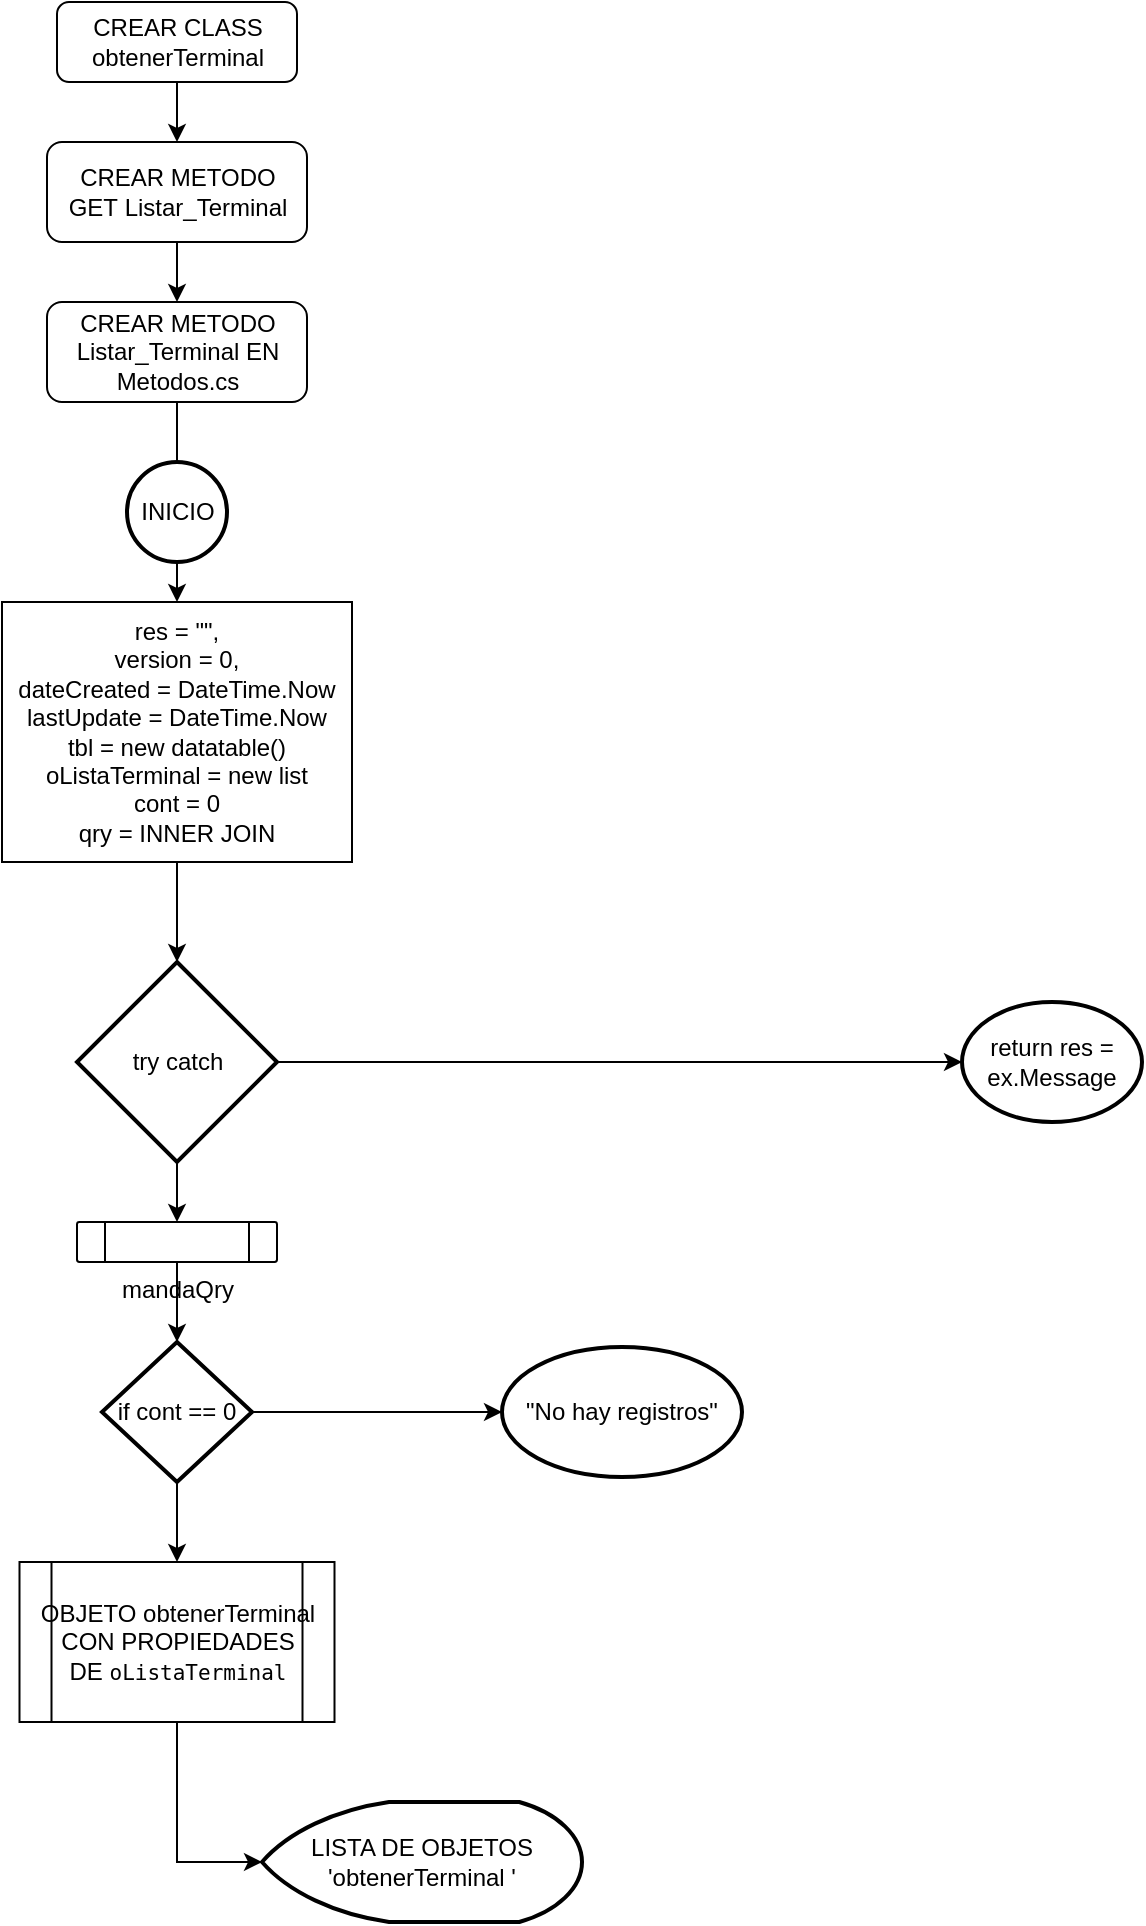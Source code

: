 <mxfile version="22.1.18" type="github">
  <diagram id="C5RBs43oDa-KdzZeNtuy" name="Page-1">
    <mxGraphModel dx="1121" dy="735" grid="1" gridSize="10" guides="1" tooltips="1" connect="1" arrows="1" fold="1" page="1" pageScale="1" pageWidth="827" pageHeight="1169" math="0" shadow="0">
      <root>
        <mxCell id="WIyWlLk6GJQsqaUBKTNV-0" />
        <mxCell id="WIyWlLk6GJQsqaUBKTNV-1" parent="WIyWlLk6GJQsqaUBKTNV-0" />
        <mxCell id="Iqlkm1gyf8qVNkgm4pbM-0" style="edgeStyle=orthogonalEdgeStyle;rounded=0;orthogonalLoop=1;jettySize=auto;html=1;exitX=0.5;exitY=1;exitDx=0;exitDy=0;entryX=0.5;entryY=0;entryDx=0;entryDy=0;" edge="1" parent="WIyWlLk6GJQsqaUBKTNV-1" source="Iqlkm1gyf8qVNkgm4pbM-1" target="Iqlkm1gyf8qVNkgm4pbM-3">
          <mxGeometry relative="1" as="geometry" />
        </mxCell>
        <mxCell id="Iqlkm1gyf8qVNkgm4pbM-1" value="CREAR CLASS obtenerTerminal" style="rounded=1;whiteSpace=wrap;html=1;fontSize=12;glass=0;strokeWidth=1;shadow=0;" vertex="1" parent="WIyWlLk6GJQsqaUBKTNV-1">
          <mxGeometry x="67.5" width="120" height="40" as="geometry" />
        </mxCell>
        <mxCell id="Iqlkm1gyf8qVNkgm4pbM-2" style="edgeStyle=orthogonalEdgeStyle;rounded=0;orthogonalLoop=1;jettySize=auto;html=1;exitX=0.5;exitY=1;exitDx=0;exitDy=0;entryX=0.5;entryY=0;entryDx=0;entryDy=0;" edge="1" parent="WIyWlLk6GJQsqaUBKTNV-1" source="Iqlkm1gyf8qVNkgm4pbM-3" target="Iqlkm1gyf8qVNkgm4pbM-5">
          <mxGeometry relative="1" as="geometry" />
        </mxCell>
        <mxCell id="Iqlkm1gyf8qVNkgm4pbM-3" value="CREAR METODO GET&amp;nbsp;Listar_Terminal" style="rounded=1;whiteSpace=wrap;html=1;" vertex="1" parent="WIyWlLk6GJQsqaUBKTNV-1">
          <mxGeometry x="62.5" y="70" width="130" height="50" as="geometry" />
        </mxCell>
        <mxCell id="Iqlkm1gyf8qVNkgm4pbM-4" value="" style="edgeStyle=orthogonalEdgeStyle;rounded=0;orthogonalLoop=1;jettySize=auto;html=1;" edge="1" parent="WIyWlLk6GJQsqaUBKTNV-1" source="Iqlkm1gyf8qVNkgm4pbM-5" target="Iqlkm1gyf8qVNkgm4pbM-8">
          <mxGeometry relative="1" as="geometry" />
        </mxCell>
        <mxCell id="Iqlkm1gyf8qVNkgm4pbM-5" value="CREAR METODO Listar_Terminal EN Metodos.cs" style="rounded=1;whiteSpace=wrap;html=1;" vertex="1" parent="WIyWlLk6GJQsqaUBKTNV-1">
          <mxGeometry x="62.5" y="150" width="130" height="50" as="geometry" />
        </mxCell>
        <mxCell id="Iqlkm1gyf8qVNkgm4pbM-6" value="INICIO" style="strokeWidth=2;html=1;shape=mxgraph.flowchart.start_2;whiteSpace=wrap;" vertex="1" parent="WIyWlLk6GJQsqaUBKTNV-1">
          <mxGeometry x="102.5" y="230" width="50" height="50" as="geometry" />
        </mxCell>
        <mxCell id="Iqlkm1gyf8qVNkgm4pbM-7" value="" style="edgeStyle=orthogonalEdgeStyle;rounded=0;orthogonalLoop=1;jettySize=auto;html=1;" edge="1" parent="WIyWlLk6GJQsqaUBKTNV-1" source="Iqlkm1gyf8qVNkgm4pbM-8" target="Iqlkm1gyf8qVNkgm4pbM-10">
          <mxGeometry relative="1" as="geometry" />
        </mxCell>
        <mxCell id="Iqlkm1gyf8qVNkgm4pbM-8" value="res = &quot;&quot;,&lt;br&gt;version = 0,&lt;br&gt;dateCreated = DateTime.Now&lt;br&gt;lastUpdate = DateTime.Now&lt;br&gt;tbl = new datatable()&lt;br&gt;oListaTerminal = new list&lt;br&gt;cont = 0&lt;br&gt;qry = INNER JOIN" style="rounded=0;whiteSpace=wrap;html=1;" vertex="1" parent="WIyWlLk6GJQsqaUBKTNV-1">
          <mxGeometry x="40" y="300" width="175" height="130" as="geometry" />
        </mxCell>
        <mxCell id="Iqlkm1gyf8qVNkgm4pbM-9" style="edgeStyle=orthogonalEdgeStyle;rounded=0;orthogonalLoop=1;jettySize=auto;html=1;exitX=0.5;exitY=1;exitDx=0;exitDy=0;exitPerimeter=0;entryX=0.5;entryY=0;entryDx=0;entryDy=0;" edge="1" parent="WIyWlLk6GJQsqaUBKTNV-1" source="Iqlkm1gyf8qVNkgm4pbM-10" target="Iqlkm1gyf8qVNkgm4pbM-12">
          <mxGeometry relative="1" as="geometry" />
        </mxCell>
        <mxCell id="Iqlkm1gyf8qVNkgm4pbM-10" value="try catch" style="strokeWidth=2;html=1;shape=mxgraph.flowchart.decision;whiteSpace=wrap;" vertex="1" parent="WIyWlLk6GJQsqaUBKTNV-1">
          <mxGeometry x="77.5" y="480" width="100" height="100" as="geometry" />
        </mxCell>
        <mxCell id="Iqlkm1gyf8qVNkgm4pbM-11" value="LISTA DE OBJETOS &#39;obtenerTerminal&amp;nbsp;&#39;" style="strokeWidth=2;html=1;shape=mxgraph.flowchart.display;whiteSpace=wrap;" vertex="1" parent="WIyWlLk6GJQsqaUBKTNV-1">
          <mxGeometry x="170" y="900" width="160" height="60" as="geometry" />
        </mxCell>
        <mxCell id="Iqlkm1gyf8qVNkgm4pbM-12" value="mandaQry" style="verticalLabelPosition=bottom;verticalAlign=top;html=1;shape=process;whiteSpace=wrap;rounded=1;size=0.14;arcSize=6;" vertex="1" parent="WIyWlLk6GJQsqaUBKTNV-1">
          <mxGeometry x="77.5" y="610" width="100" height="20" as="geometry" />
        </mxCell>
        <mxCell id="Iqlkm1gyf8qVNkgm4pbM-13" style="edgeStyle=orthogonalEdgeStyle;rounded=0;orthogonalLoop=1;jettySize=auto;html=1;entryX=0.5;entryY=0;entryDx=0;entryDy=0;entryPerimeter=0;" edge="1" parent="WIyWlLk6GJQsqaUBKTNV-1" source="Iqlkm1gyf8qVNkgm4pbM-12" target="Iqlkm1gyf8qVNkgm4pbM-15">
          <mxGeometry relative="1" as="geometry">
            <mxPoint x="127.57" y="699.98" as="targetPoint" />
          </mxGeometry>
        </mxCell>
        <mxCell id="Iqlkm1gyf8qVNkgm4pbM-14" style="edgeStyle=orthogonalEdgeStyle;rounded=0;orthogonalLoop=1;jettySize=auto;html=1;exitX=0.5;exitY=1;exitDx=0;exitDy=0;exitPerimeter=0;entryX=0.5;entryY=0;entryDx=0;entryDy=0;" edge="1" parent="WIyWlLk6GJQsqaUBKTNV-1" source="Iqlkm1gyf8qVNkgm4pbM-15" target="Iqlkm1gyf8qVNkgm4pbM-20">
          <mxGeometry relative="1" as="geometry">
            <mxPoint x="128.75" y="760" as="targetPoint" />
          </mxGeometry>
        </mxCell>
        <mxCell id="Iqlkm1gyf8qVNkgm4pbM-15" value="if cont == 0" style="strokeWidth=2;html=1;shape=mxgraph.flowchart.decision;whiteSpace=wrap;" vertex="1" parent="WIyWlLk6GJQsqaUBKTNV-1">
          <mxGeometry x="90" y="670" width="75" height="70" as="geometry" />
        </mxCell>
        <mxCell id="Iqlkm1gyf8qVNkgm4pbM-16" value="&quot;No hay registros&quot;" style="strokeWidth=2;html=1;shape=mxgraph.flowchart.start_1;whiteSpace=wrap;" vertex="1" parent="WIyWlLk6GJQsqaUBKTNV-1">
          <mxGeometry x="290" y="672.5" width="120" height="65" as="geometry" />
        </mxCell>
        <mxCell id="Iqlkm1gyf8qVNkgm4pbM-17" style="edgeStyle=orthogonalEdgeStyle;rounded=0;orthogonalLoop=1;jettySize=auto;html=1;exitX=1;exitY=0.5;exitDx=0;exitDy=0;exitPerimeter=0;entryX=0;entryY=0.5;entryDx=0;entryDy=0;entryPerimeter=0;" edge="1" parent="WIyWlLk6GJQsqaUBKTNV-1" source="Iqlkm1gyf8qVNkgm4pbM-15" target="Iqlkm1gyf8qVNkgm4pbM-16">
          <mxGeometry relative="1" as="geometry" />
        </mxCell>
        <mxCell id="Iqlkm1gyf8qVNkgm4pbM-18" value="" style="edgeStyle=orthogonalEdgeStyle;rounded=0;orthogonalLoop=1;jettySize=auto;html=1;exitX=1;exitY=0.5;exitDx=0;exitDy=0;exitPerimeter=0;entryX=0;entryY=0.5;entryDx=0;entryDy=0;entryPerimeter=0;" edge="1" parent="WIyWlLk6GJQsqaUBKTNV-1" source="Iqlkm1gyf8qVNkgm4pbM-10" target="Iqlkm1gyf8qVNkgm4pbM-19">
          <mxGeometry relative="1" as="geometry">
            <mxPoint x="178" y="530" as="sourcePoint" />
            <mxPoint x="530" y="530" as="targetPoint" />
          </mxGeometry>
        </mxCell>
        <mxCell id="Iqlkm1gyf8qVNkgm4pbM-19" value="return res = ex.Message" style="strokeWidth=2;html=1;shape=mxgraph.flowchart.start_1;whiteSpace=wrap;" vertex="1" parent="WIyWlLk6GJQsqaUBKTNV-1">
          <mxGeometry x="520" y="500" width="90" height="60" as="geometry" />
        </mxCell>
        <mxCell id="Iqlkm1gyf8qVNkgm4pbM-20" value="OBJETO&amp;nbsp;obtenerTerminal CON PROPIEDADES DE&amp;nbsp;&lt;code style=&quot;border: 0px solid rgb(57, 62, 64); box-sizing: border-box; --tw-border-spacing-x: 0; --tw-border-spacing-y: 0; --tw-translate-x: 0; --tw-translate-y: 0; --tw-rotate: 0; --tw-skew-x: 0; --tw-skew-y: 0; --tw-scale-x: 1; --tw-scale-y: 1; --tw-pan-x: ; --tw-pan-y: ; --tw-pinch-zoom: ; --tw-scroll-snap-strictness: proximity; --tw-gradient-from-position: ; --tw-gradient-via-position: ; --tw-gradient-to-position: ; --tw-ordinal: ; --tw-slashed-zero: ; --tw-numeric-figure: ; --tw-numeric-spacing: ; --tw-numeric-fraction: ; --tw-ring-inset: ; --tw-ring-offset-width: 0px; --tw-ring-offset-color: #fff; --tw-ring-color: rgba(69,89,164,.5); --tw-ring-offset-shadow: 0 0 transparent; --tw-ring-shadow: 0 0 transparent; --tw-shadow: 0 0 transparent; --tw-shadow-colored: 0 0 transparent; --tw-blur: ; --tw-brightness: ; --tw-contrast: ; --tw-grayscale: ; --tw-hue-rotate: ; --tw-invert: ; --tw-saturate: ; --tw-sepia: ; --tw-drop-shadow: ; --tw-backdrop-blur: ; --tw-backdrop-brightness: ; --tw-backdrop-contrast: ; --tw-backdrop-grayscale: ; --tw-backdrop-hue-rotate: ; --tw-backdrop-invert: ; --tw-backdrop-opacity: ; --tw-backdrop-saturate: ; --tw-backdrop-sepia: ; --darkreader-bg--tw-ring-offset-width: 0px; --darkreader-bg--tw-ring-offset-color: #181a1b; --darkreader-bg--tw-ring-color: rgba(55, 71, 131, 0.5); --darkreader-bg--tw-ring-offset-shadow: 0 0 transparent; --darkreader-bg--tw-ring-shadow: 0 0 transparent; --darkreader-bg--tw-shadow: 0 0 transparent; font-size: 0.875em; color: var(--darkreader-text--tw-prose-code); font-family: &amp;quot;Söhne Mono&amp;quot;, Monaco, &amp;quot;Andale Mono&amp;quot;, &amp;quot;Ubuntu Mono&amp;quot;, monospace !important;&quot;&gt;oListaTerminal&lt;/code&gt;" style="shape=process;whiteSpace=wrap;html=1;backgroundOutline=1;" vertex="1" parent="WIyWlLk6GJQsqaUBKTNV-1">
          <mxGeometry x="48.75" y="780" width="157.5" height="80" as="geometry" />
        </mxCell>
        <mxCell id="Iqlkm1gyf8qVNkgm4pbM-21" style="edgeStyle=orthogonalEdgeStyle;rounded=0;orthogonalLoop=1;jettySize=auto;html=1;exitX=0.5;exitY=1;exitDx=0;exitDy=0;entryX=0;entryY=0.5;entryDx=0;entryDy=0;entryPerimeter=0;" edge="1" parent="WIyWlLk6GJQsqaUBKTNV-1" source="Iqlkm1gyf8qVNkgm4pbM-20" target="Iqlkm1gyf8qVNkgm4pbM-11">
          <mxGeometry relative="1" as="geometry" />
        </mxCell>
      </root>
    </mxGraphModel>
  </diagram>
</mxfile>
